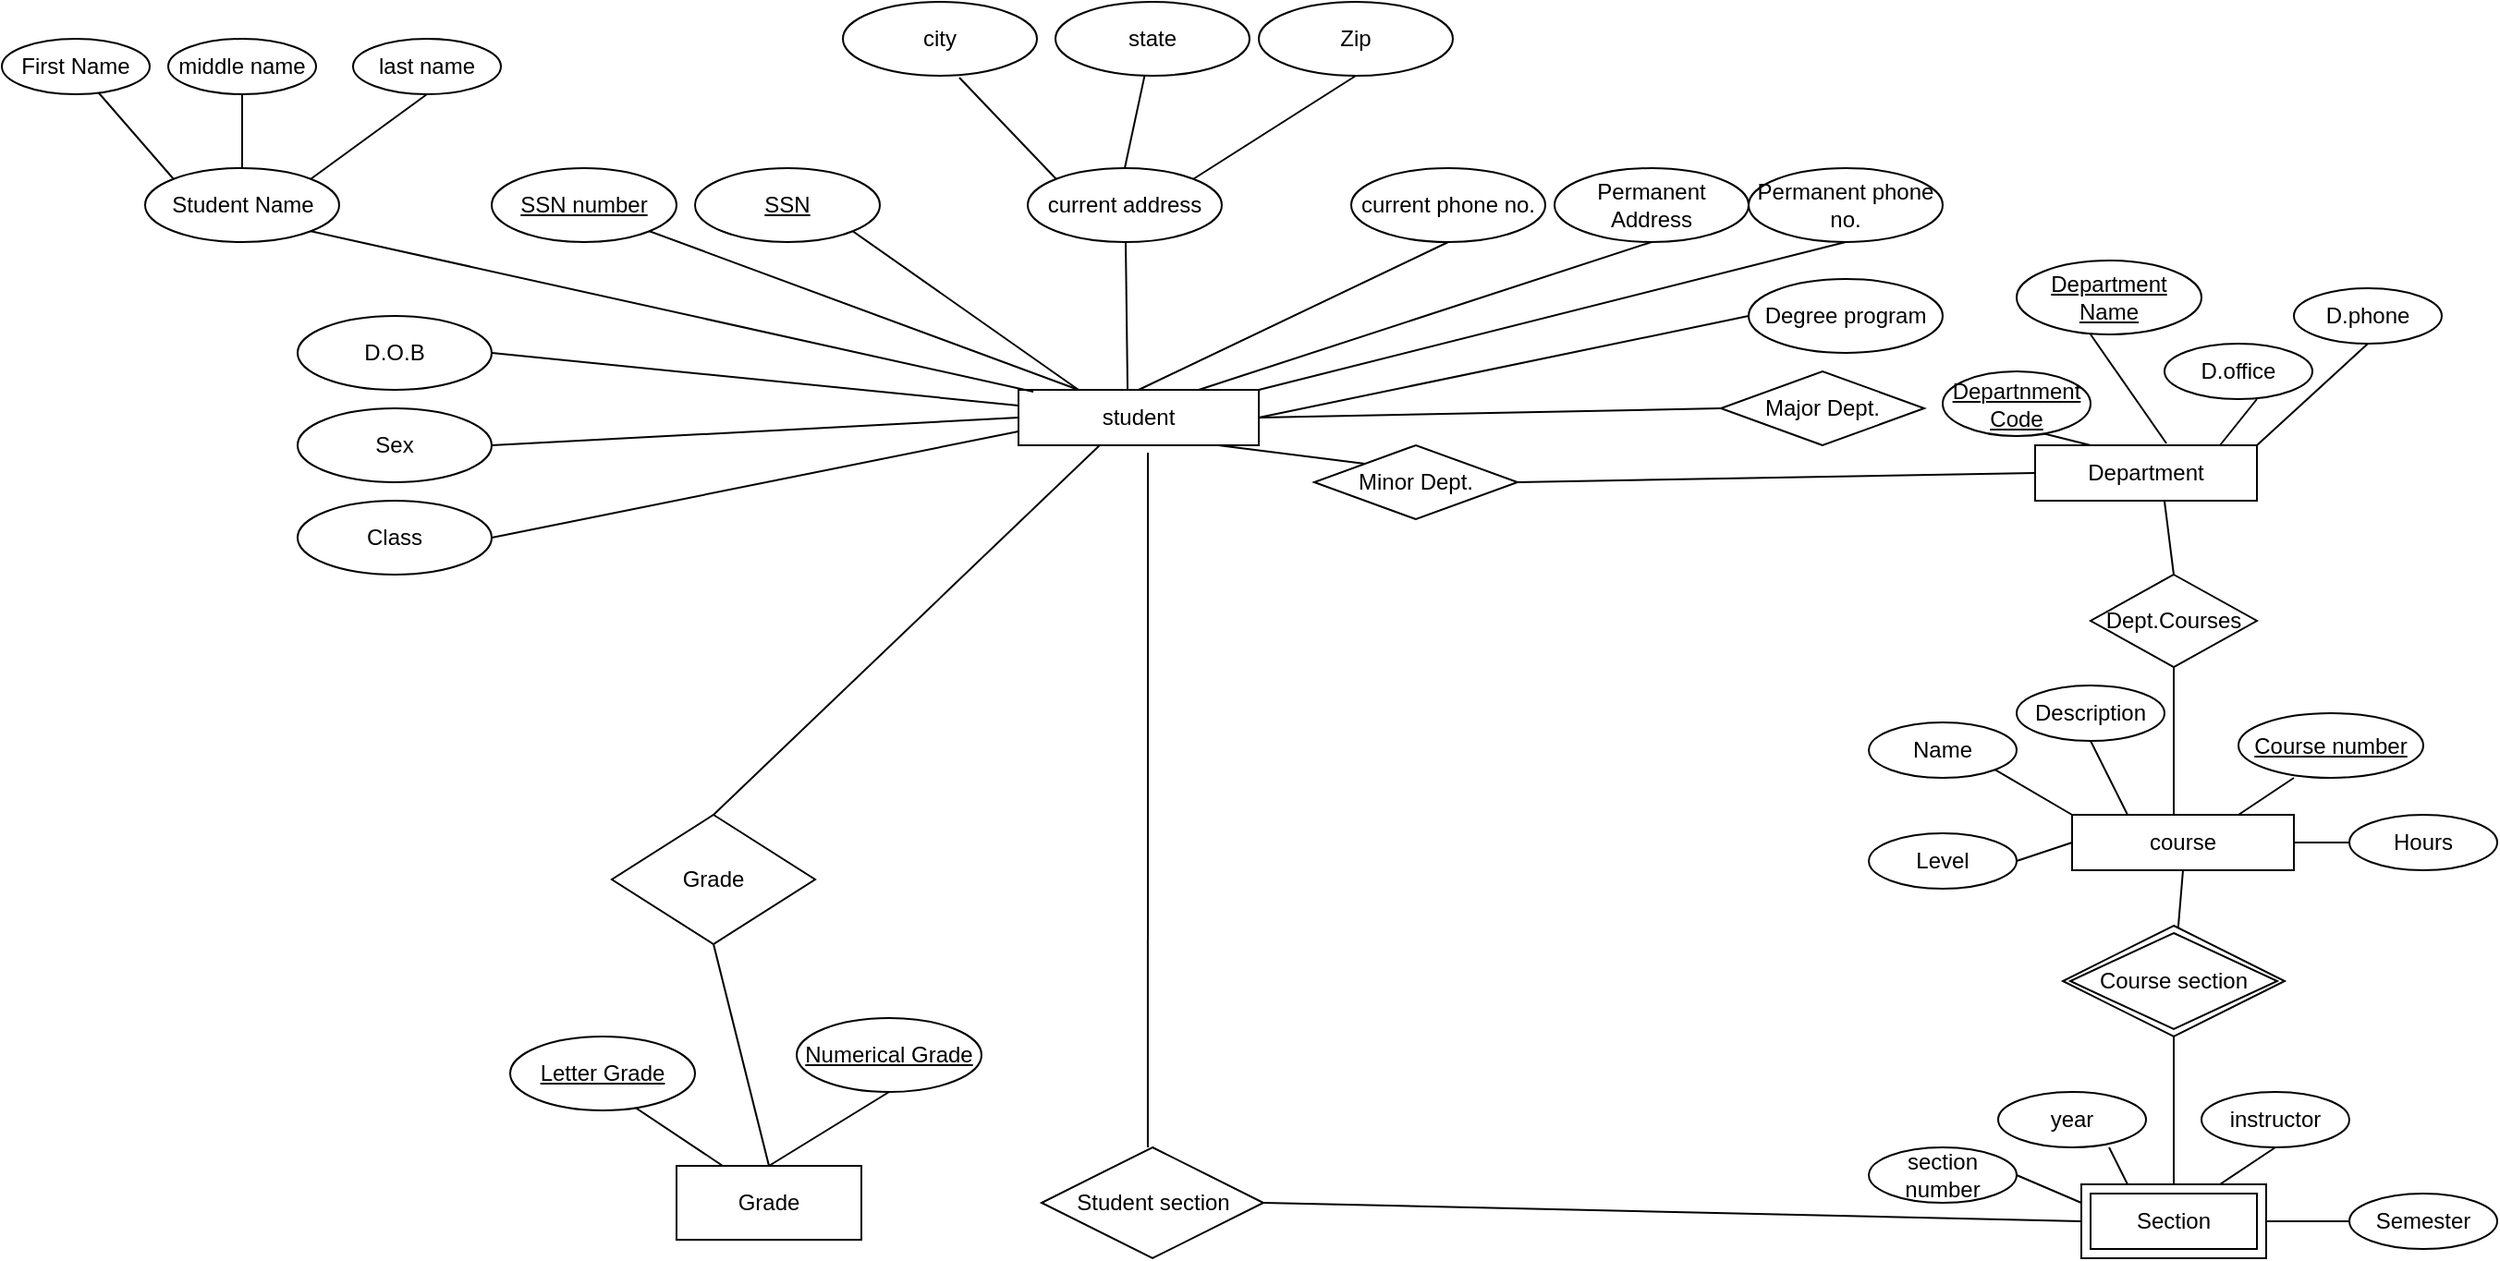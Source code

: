 <mxfile version="14.9.0" type="github">
  <diagram id="FA7UBe5_Pa2u_HeW7HIF" name="Page-1">
    <mxGraphModel dx="2282" dy="764" grid="1" gridSize="10" guides="1" tooltips="1" connect="1" arrows="1" fold="1" page="1" pageScale="1" pageWidth="1100" pageHeight="850" math="0" shadow="0">
      <root>
        <mxCell id="0" />
        <mxCell id="1" parent="0" />
        <mxCell id="7Hc2PI4Ob-_sRr31-LG4-1" value="student" style="rounded=0;whiteSpace=wrap;html=1;" parent="1" vertex="1">
          <mxGeometry x="340" y="230" width="130" height="30" as="geometry" />
        </mxCell>
        <mxCell id="7Hc2PI4Ob-_sRr31-LG4-2" value="current address" style="ellipse;whiteSpace=wrap;html=1;" parent="1" vertex="1">
          <mxGeometry x="345" y="110" width="105" height="40" as="geometry" />
        </mxCell>
        <mxCell id="7Hc2PI4Ob-_sRr31-LG4-4" value="current phone no." style="ellipse;whiteSpace=wrap;html=1;" parent="1" vertex="1">
          <mxGeometry x="520" y="110" width="105" height="40" as="geometry" />
        </mxCell>
        <mxCell id="7Hc2PI4Ob-_sRr31-LG4-5" value="Permanent Address" style="ellipse;whiteSpace=wrap;html=1;" parent="1" vertex="1">
          <mxGeometry x="630" y="110" width="105" height="40" as="geometry" />
        </mxCell>
        <mxCell id="7Hc2PI4Ob-_sRr31-LG4-6" value="Permanent phone no." style="ellipse;whiteSpace=wrap;html=1;" parent="1" vertex="1">
          <mxGeometry x="735" y="110" width="105" height="40" as="geometry" />
        </mxCell>
        <mxCell id="7Hc2PI4Ob-_sRr31-LG4-10" value="D.O.B" style="ellipse;whiteSpace=wrap;html=1;" parent="1" vertex="1">
          <mxGeometry x="-50" y="190" width="105" height="40" as="geometry" />
        </mxCell>
        <mxCell id="7Hc2PI4Ob-_sRr31-LG4-11" value="Sex" style="ellipse;whiteSpace=wrap;html=1;" parent="1" vertex="1">
          <mxGeometry x="-50" y="240" width="105" height="40" as="geometry" />
        </mxCell>
        <mxCell id="7Hc2PI4Ob-_sRr31-LG4-12" value="Class" style="ellipse;whiteSpace=wrap;html=1;" parent="1" vertex="1">
          <mxGeometry x="-50" y="290" width="105" height="40" as="geometry" />
        </mxCell>
        <mxCell id="7Hc2PI4Ob-_sRr31-LG4-13" value="First Name" style="ellipse;whiteSpace=wrap;html=1;" parent="1" vertex="1">
          <mxGeometry x="-210" y="40" width="80" height="30" as="geometry" />
        </mxCell>
        <mxCell id="7Hc2PI4Ob-_sRr31-LG4-14" value="Student Name" style="ellipse;whiteSpace=wrap;html=1;" parent="1" vertex="1">
          <mxGeometry x="-132.5" y="110" width="105" height="40" as="geometry" />
        </mxCell>
        <mxCell id="7Hc2PI4Ob-_sRr31-LG4-16" value="" style="endArrow=none;html=1;exitX=0.454;exitY=0;exitDx=0;exitDy=0;exitPerimeter=0;" parent="1" source="7Hc2PI4Ob-_sRr31-LG4-1" edge="1">
          <mxGeometry width="50" height="50" relative="1" as="geometry">
            <mxPoint x="370" y="200" as="sourcePoint" />
            <mxPoint x="398" y="150" as="targetPoint" />
          </mxGeometry>
        </mxCell>
        <mxCell id="7Hc2PI4Ob-_sRr31-LG4-17" value="Zip" style="ellipse;whiteSpace=wrap;html=1;" parent="1" vertex="1">
          <mxGeometry x="470" y="20" width="105" height="40" as="geometry" />
        </mxCell>
        <mxCell id="7Hc2PI4Ob-_sRr31-LG4-18" value="city" style="ellipse;whiteSpace=wrap;html=1;" parent="1" vertex="1">
          <mxGeometry x="245" y="20" width="105" height="40" as="geometry" />
        </mxCell>
        <mxCell id="7Hc2PI4Ob-_sRr31-LG4-19" value="state" style="ellipse;whiteSpace=wrap;html=1;" parent="1" vertex="1">
          <mxGeometry x="360" y="20" width="105" height="40" as="geometry" />
        </mxCell>
        <mxCell id="7Hc2PI4Ob-_sRr31-LG4-20" value="" style="endArrow=none;html=1;entryX=0;entryY=0;entryDx=0;entryDy=0;exitX=0.6;exitY=1.025;exitDx=0;exitDy=0;exitPerimeter=0;" parent="1" source="7Hc2PI4Ob-_sRr31-LG4-18" target="7Hc2PI4Ob-_sRr31-LG4-2" edge="1">
          <mxGeometry width="50" height="50" relative="1" as="geometry">
            <mxPoint x="450" y="390" as="sourcePoint" />
            <mxPoint x="500" y="340" as="targetPoint" />
          </mxGeometry>
        </mxCell>
        <mxCell id="7Hc2PI4Ob-_sRr31-LG4-21" value="" style="endArrow=none;html=1;exitX=0.5;exitY=0;exitDx=0;exitDy=0;" parent="1" source="7Hc2PI4Ob-_sRr31-LG4-2" target="7Hc2PI4Ob-_sRr31-LG4-19" edge="1">
          <mxGeometry width="50" height="50" relative="1" as="geometry">
            <mxPoint x="390" y="110" as="sourcePoint" />
            <mxPoint x="440" y="60" as="targetPoint" />
          </mxGeometry>
        </mxCell>
        <mxCell id="7Hc2PI4Ob-_sRr31-LG4-22" value="" style="endArrow=none;html=1;entryX=0.5;entryY=1;entryDx=0;entryDy=0;exitX=1;exitY=0;exitDx=0;exitDy=0;" parent="1" source="7Hc2PI4Ob-_sRr31-LG4-2" target="7Hc2PI4Ob-_sRr31-LG4-17" edge="1">
          <mxGeometry width="50" height="50" relative="1" as="geometry">
            <mxPoint x="500" y="110" as="sourcePoint" />
            <mxPoint x="550" y="60" as="targetPoint" />
          </mxGeometry>
        </mxCell>
        <mxCell id="7Hc2PI4Ob-_sRr31-LG4-23" value="" style="endArrow=none;html=1;entryX=1;entryY=1;entryDx=0;entryDy=0;exitX=0.25;exitY=0;exitDx=0;exitDy=0;" parent="1" source="7Hc2PI4Ob-_sRr31-LG4-1" target="rvncLkASF_yhk4bxJBFR-15" edge="1">
          <mxGeometry width="50" height="50" relative="1" as="geometry">
            <mxPoint x="450" y="390" as="sourcePoint" />
            <mxPoint x="229.445" y="104.21" as="targetPoint" />
          </mxGeometry>
        </mxCell>
        <mxCell id="7Hc2PI4Ob-_sRr31-LG4-24" value="" style="endArrow=none;html=1;exitX=0.25;exitY=0;exitDx=0;exitDy=0;" parent="1" source="7Hc2PI4Ob-_sRr31-LG4-1" edge="1">
          <mxGeometry width="50" height="50" relative="1" as="geometry">
            <mxPoint x="140" y="210" as="sourcePoint" />
            <mxPoint x="140" y="144" as="targetPoint" />
          </mxGeometry>
        </mxCell>
        <mxCell id="7Hc2PI4Ob-_sRr31-LG4-25" value="" style="endArrow=none;html=1;entryX=1;entryY=1;entryDx=0;entryDy=0;exitX=0.062;exitY=0.033;exitDx=0;exitDy=0;exitPerimeter=0;" parent="1" source="7Hc2PI4Ob-_sRr31-LG4-1" target="7Hc2PI4Ob-_sRr31-LG4-14" edge="1">
          <mxGeometry width="50" height="50" relative="1" as="geometry">
            <mxPoint x="120" y="390" as="sourcePoint" />
            <mxPoint x="170" y="340" as="targetPoint" />
          </mxGeometry>
        </mxCell>
        <mxCell id="7Hc2PI4Ob-_sRr31-LG4-27" value="middle name" style="ellipse;whiteSpace=wrap;html=1;" parent="1" vertex="1">
          <mxGeometry x="-120" y="40" width="80" height="30" as="geometry" />
        </mxCell>
        <mxCell id="7Hc2PI4Ob-_sRr31-LG4-28" value="last name" style="ellipse;whiteSpace=wrap;html=1;" parent="1" vertex="1">
          <mxGeometry x="-20" y="40" width="80" height="30" as="geometry" />
        </mxCell>
        <mxCell id="7Hc2PI4Ob-_sRr31-LG4-29" value="" style="endArrow=none;html=1;exitX=0;exitY=0;exitDx=0;exitDy=0;" parent="1" source="7Hc2PI4Ob-_sRr31-LG4-14" target="7Hc2PI4Ob-_sRr31-LG4-13" edge="1">
          <mxGeometry width="50" height="50" relative="1" as="geometry">
            <mxPoint x="-180" y="120" as="sourcePoint" />
            <mxPoint x="-130" y="70" as="targetPoint" />
          </mxGeometry>
        </mxCell>
        <mxCell id="7Hc2PI4Ob-_sRr31-LG4-30" value="" style="endArrow=none;html=1;entryX=0.5;entryY=1;entryDx=0;entryDy=0;exitX=0.5;exitY=0;exitDx=0;exitDy=0;" parent="1" source="7Hc2PI4Ob-_sRr31-LG4-14" target="7Hc2PI4Ob-_sRr31-LG4-27" edge="1">
          <mxGeometry width="50" height="50" relative="1" as="geometry">
            <mxPoint x="-80" y="120" as="sourcePoint" />
            <mxPoint x="-30" y="70" as="targetPoint" />
          </mxGeometry>
        </mxCell>
        <mxCell id="7Hc2PI4Ob-_sRr31-LG4-31" value="" style="endArrow=none;html=1;exitX=1;exitY=0;exitDx=0;exitDy=0;" parent="1" source="7Hc2PI4Ob-_sRr31-LG4-14" edge="1">
          <mxGeometry width="50" height="50" relative="1" as="geometry">
            <mxPoint x="-30" y="120" as="sourcePoint" />
            <mxPoint x="20" y="70" as="targetPoint" />
          </mxGeometry>
        </mxCell>
        <mxCell id="7Hc2PI4Ob-_sRr31-LG4-32" value="" style="endArrow=none;html=1;exitX=1;exitY=0.5;exitDx=0;exitDy=0;" parent="1" source="7Hc2PI4Ob-_sRr31-LG4-10" target="7Hc2PI4Ob-_sRr31-LG4-1" edge="1">
          <mxGeometry width="50" height="50" relative="1" as="geometry">
            <mxPoint x="60" y="240" as="sourcePoint" />
            <mxPoint x="110" y="190" as="targetPoint" />
          </mxGeometry>
        </mxCell>
        <mxCell id="7Hc2PI4Ob-_sRr31-LG4-33" value="" style="endArrow=none;html=1;entryX=0;entryY=0.5;entryDx=0;entryDy=0;exitX=1;exitY=0.5;exitDx=0;exitDy=0;" parent="1" source="7Hc2PI4Ob-_sRr31-LG4-11" target="7Hc2PI4Ob-_sRr31-LG4-1" edge="1">
          <mxGeometry width="50" height="50" relative="1" as="geometry">
            <mxPoint x="60" y="290" as="sourcePoint" />
            <mxPoint x="110" y="240" as="targetPoint" />
          </mxGeometry>
        </mxCell>
        <mxCell id="7Hc2PI4Ob-_sRr31-LG4-34" value="" style="endArrow=none;html=1;exitX=1;exitY=0.5;exitDx=0;exitDy=0;entryX=0;entryY=0.75;entryDx=0;entryDy=0;" parent="1" source="7Hc2PI4Ob-_sRr31-LG4-12" target="7Hc2PI4Ob-_sRr31-LG4-1" edge="1">
          <mxGeometry width="50" height="50" relative="1" as="geometry">
            <mxPoint x="80" y="340" as="sourcePoint" />
            <mxPoint x="130" y="290" as="targetPoint" />
          </mxGeometry>
        </mxCell>
        <mxCell id="7Hc2PI4Ob-_sRr31-LG4-37" value="" style="endArrow=none;html=1;exitX=0.5;exitY=0;exitDx=0;exitDy=0;entryX=0.5;entryY=1;entryDx=0;entryDy=0;" parent="1" source="7Hc2PI4Ob-_sRr31-LG4-1" target="7Hc2PI4Ob-_sRr31-LG4-4" edge="1">
          <mxGeometry width="50" height="50" relative="1" as="geometry">
            <mxPoint x="450" y="220" as="sourcePoint" />
            <mxPoint x="500" y="170" as="targetPoint" />
          </mxGeometry>
        </mxCell>
        <mxCell id="7Hc2PI4Ob-_sRr31-LG4-38" value="" style="endArrow=none;html=1;entryX=0.5;entryY=1;entryDx=0;entryDy=0;exitX=0.75;exitY=0;exitDx=0;exitDy=0;" parent="1" source="7Hc2PI4Ob-_sRr31-LG4-1" target="7Hc2PI4Ob-_sRr31-LG4-5" edge="1">
          <mxGeometry width="50" height="50" relative="1" as="geometry">
            <mxPoint x="660" y="220" as="sourcePoint" />
            <mxPoint x="710" y="170" as="targetPoint" />
          </mxGeometry>
        </mxCell>
        <mxCell id="7Hc2PI4Ob-_sRr31-LG4-39" value="" style="endArrow=none;html=1;entryX=0.5;entryY=1;entryDx=0;entryDy=0;exitX=1;exitY=0;exitDx=0;exitDy=0;" parent="1" source="7Hc2PI4Ob-_sRr31-LG4-1" target="7Hc2PI4Ob-_sRr31-LG4-6" edge="1">
          <mxGeometry width="50" height="50" relative="1" as="geometry">
            <mxPoint x="750" y="230" as="sourcePoint" />
            <mxPoint x="800" y="180" as="targetPoint" />
          </mxGeometry>
        </mxCell>
        <mxCell id="7Hc2PI4Ob-_sRr31-LG4-41" value="Degree program" style="ellipse;whiteSpace=wrap;html=1;" parent="1" vertex="1">
          <mxGeometry x="735" y="170" width="105" height="40" as="geometry" />
        </mxCell>
        <mxCell id="7Hc2PI4Ob-_sRr31-LG4-42" value="" style="endArrow=none;html=1;entryX=0;entryY=0.5;entryDx=0;entryDy=0;exitX=1;exitY=0.5;exitDx=0;exitDy=0;" parent="1" source="7Hc2PI4Ob-_sRr31-LG4-1" target="7Hc2PI4Ob-_sRr31-LG4-41" edge="1">
          <mxGeometry width="50" height="50" relative="1" as="geometry">
            <mxPoint x="370" y="390" as="sourcePoint" />
            <mxPoint x="420" y="340" as="targetPoint" />
          </mxGeometry>
        </mxCell>
        <mxCell id="7Hc2PI4Ob-_sRr31-LG4-43" value="Major Dept." style="rhombus;whiteSpace=wrap;html=1;direction=west;" parent="1" vertex="1">
          <mxGeometry x="720" y="220" width="110" height="40" as="geometry" />
        </mxCell>
        <mxCell id="7Hc2PI4Ob-_sRr31-LG4-44" value="" style="endArrow=none;html=1;entryX=1;entryY=0.5;entryDx=0;entryDy=0;exitX=1;exitY=0.5;exitDx=0;exitDy=0;" parent="1" source="7Hc2PI4Ob-_sRr31-LG4-1" target="7Hc2PI4Ob-_sRr31-LG4-43" edge="1">
          <mxGeometry width="50" height="50" relative="1" as="geometry">
            <mxPoint x="370" y="390" as="sourcePoint" />
            <mxPoint x="420" y="340" as="targetPoint" />
          </mxGeometry>
        </mxCell>
        <mxCell id="7Hc2PI4Ob-_sRr31-LG4-45" value="Minor Dept." style="rhombus;whiteSpace=wrap;html=1;direction=west;" parent="1" vertex="1">
          <mxGeometry x="500" y="260" width="110" height="40" as="geometry" />
        </mxCell>
        <mxCell id="7Hc2PI4Ob-_sRr31-LG4-46" value="" style="endArrow=none;html=1;entryX=1;entryY=1;entryDx=0;entryDy=0;exitX=0.831;exitY=1;exitDx=0;exitDy=0;exitPerimeter=0;" parent="1" source="7Hc2PI4Ob-_sRr31-LG4-1" target="7Hc2PI4Ob-_sRr31-LG4-45" edge="1">
          <mxGeometry width="50" height="50" relative="1" as="geometry">
            <mxPoint x="370" y="390" as="sourcePoint" />
            <mxPoint x="420" y="340" as="targetPoint" />
          </mxGeometry>
        </mxCell>
        <mxCell id="7Hc2PI4Ob-_sRr31-LG4-47" value="Department" style="rounded=0;whiteSpace=wrap;html=1;" parent="1" vertex="1">
          <mxGeometry x="890" y="260" width="120" height="30" as="geometry" />
        </mxCell>
        <mxCell id="7Hc2PI4Ob-_sRr31-LG4-50" value="D.office" style="ellipse;whiteSpace=wrap;html=1;" parent="1" vertex="1">
          <mxGeometry x="960" y="205" width="80" height="30" as="geometry" />
        </mxCell>
        <mxCell id="7Hc2PI4Ob-_sRr31-LG4-51" value="D.phone" style="ellipse;whiteSpace=wrap;html=1;" parent="1" vertex="1">
          <mxGeometry x="1030" y="175" width="80" height="30" as="geometry" />
        </mxCell>
        <mxCell id="7Hc2PI4Ob-_sRr31-LG4-52" value="" style="endArrow=none;html=1;entryX=0.5;entryY=1;entryDx=0;entryDy=0;exitX=0.25;exitY=0;exitDx=0;exitDy=0;" parent="1" source="7Hc2PI4Ob-_sRr31-LG4-47" edge="1">
          <mxGeometry width="50" height="50" relative="1" as="geometry">
            <mxPoint x="560" y="390" as="sourcePoint" />
            <mxPoint x="880" y="250" as="targetPoint" />
          </mxGeometry>
        </mxCell>
        <mxCell id="7Hc2PI4Ob-_sRr31-LG4-53" value="" style="endArrow=none;html=1;exitX=0.592;exitY=-0.033;exitDx=0;exitDy=0;exitPerimeter=0;entryX=0.5;entryY=1;entryDx=0;entryDy=0;" parent="1" source="7Hc2PI4Ob-_sRr31-LG4-47" edge="1">
          <mxGeometry width="50" height="50" relative="1" as="geometry">
            <mxPoint x="940" y="250" as="sourcePoint" />
            <mxPoint x="920" y="200" as="targetPoint" />
          </mxGeometry>
        </mxCell>
        <mxCell id="7Hc2PI4Ob-_sRr31-LG4-54" value="" style="endArrow=none;html=1;entryX=0.5;entryY=1;entryDx=0;entryDy=0;exitX=1;exitY=0;exitDx=0;exitDy=0;" parent="1" source="7Hc2PI4Ob-_sRr31-LG4-47" target="7Hc2PI4Ob-_sRr31-LG4-51" edge="1">
          <mxGeometry width="50" height="50" relative="1" as="geometry">
            <mxPoint x="990" y="280" as="sourcePoint" />
            <mxPoint x="1040" y="230" as="targetPoint" />
          </mxGeometry>
        </mxCell>
        <mxCell id="7Hc2PI4Ob-_sRr31-LG4-55" value="" style="endArrow=none;html=1;" parent="1" edge="1">
          <mxGeometry width="50" height="50" relative="1" as="geometry">
            <mxPoint x="990" y="260" as="sourcePoint" />
            <mxPoint x="1010" y="235" as="targetPoint" />
          </mxGeometry>
        </mxCell>
        <mxCell id="7Hc2PI4Ob-_sRr31-LG4-57" value="Dept.Courses" style="rhombus;whiteSpace=wrap;html=1;" parent="1" vertex="1">
          <mxGeometry x="920" y="330" width="90" height="50" as="geometry" />
        </mxCell>
        <mxCell id="7Hc2PI4Ob-_sRr31-LG4-58" style="edgeStyle=orthogonalEdgeStyle;rounded=0;orthogonalLoop=1;jettySize=auto;html=1;exitX=0.5;exitY=1;exitDx=0;exitDy=0;" parent="1" source="7Hc2PI4Ob-_sRr31-LG4-57" target="7Hc2PI4Ob-_sRr31-LG4-57" edge="1">
          <mxGeometry relative="1" as="geometry" />
        </mxCell>
        <mxCell id="7Hc2PI4Ob-_sRr31-LG4-59" value="" style="endArrow=none;html=1;entryX=0.583;entryY=1;entryDx=0;entryDy=0;entryPerimeter=0;exitX=0.5;exitY=0;exitDx=0;exitDy=0;" parent="1" source="7Hc2PI4Ob-_sRr31-LG4-57" target="7Hc2PI4Ob-_sRr31-LG4-47" edge="1">
          <mxGeometry width="50" height="50" relative="1" as="geometry">
            <mxPoint x="560" y="390" as="sourcePoint" />
            <mxPoint x="610" y="340" as="targetPoint" />
          </mxGeometry>
        </mxCell>
        <mxCell id="7Hc2PI4Ob-_sRr31-LG4-60" value="course" style="rounded=0;whiteSpace=wrap;html=1;" parent="1" vertex="1">
          <mxGeometry x="910" y="460" width="120" height="30" as="geometry" />
        </mxCell>
        <mxCell id="7Hc2PI4Ob-_sRr31-LG4-61" value="" style="endArrow=none;html=1;entryX=0.5;entryY=1;entryDx=0;entryDy=0;" parent="1" target="7Hc2PI4Ob-_sRr31-LG4-57" edge="1">
          <mxGeometry width="50" height="50" relative="1" as="geometry">
            <mxPoint x="965" y="460" as="sourcePoint" />
            <mxPoint x="1000" y="380" as="targetPoint" />
          </mxGeometry>
        </mxCell>
        <mxCell id="7Hc2PI4Ob-_sRr31-LG4-66" value="Name" style="ellipse;whiteSpace=wrap;html=1;" parent="1" vertex="1">
          <mxGeometry x="800" y="410" width="80" height="30" as="geometry" />
        </mxCell>
        <mxCell id="7Hc2PI4Ob-_sRr31-LG4-67" value="Description" style="ellipse;whiteSpace=wrap;html=1;" parent="1" vertex="1">
          <mxGeometry x="880" y="390" width="80" height="30" as="geometry" />
        </mxCell>
        <mxCell id="7Hc2PI4Ob-_sRr31-LG4-69" value="Level" style="ellipse;whiteSpace=wrap;html=1;" parent="1" vertex="1">
          <mxGeometry x="800" y="470" width="80" height="30" as="geometry" />
        </mxCell>
        <mxCell id="7Hc2PI4Ob-_sRr31-LG4-70" value="Hours" style="ellipse;whiteSpace=wrap;html=1;" parent="1" vertex="1">
          <mxGeometry x="1060" y="460" width="80" height="30" as="geometry" />
        </mxCell>
        <mxCell id="7Hc2PI4Ob-_sRr31-LG4-71" value="" style="endArrow=none;html=1;entryX=1;entryY=0.5;entryDx=0;entryDy=0;exitX=0;exitY=0.5;exitDx=0;exitDy=0;" parent="1" source="7Hc2PI4Ob-_sRr31-LG4-60" target="7Hc2PI4Ob-_sRr31-LG4-69" edge="1">
          <mxGeometry width="50" height="50" relative="1" as="geometry">
            <mxPoint x="920" y="570" as="sourcePoint" />
            <mxPoint x="970" y="520" as="targetPoint" />
          </mxGeometry>
        </mxCell>
        <mxCell id="7Hc2PI4Ob-_sRr31-LG4-72" value="" style="endArrow=none;html=1;entryX=1;entryY=1;entryDx=0;entryDy=0;exitX=0;exitY=0;exitDx=0;exitDy=0;" parent="1" source="7Hc2PI4Ob-_sRr31-LG4-60" target="7Hc2PI4Ob-_sRr31-LG4-66" edge="1">
          <mxGeometry width="50" height="50" relative="1" as="geometry">
            <mxPoint x="830" y="490" as="sourcePoint" />
            <mxPoint x="880" y="440" as="targetPoint" />
          </mxGeometry>
        </mxCell>
        <mxCell id="7Hc2PI4Ob-_sRr31-LG4-73" value="" style="endArrow=none;html=1;entryX=0.5;entryY=1;entryDx=0;entryDy=0;exitX=0.25;exitY=0;exitDx=0;exitDy=0;" parent="1" source="7Hc2PI4Ob-_sRr31-LG4-60" target="7Hc2PI4Ob-_sRr31-LG4-67" edge="1">
          <mxGeometry width="50" height="50" relative="1" as="geometry">
            <mxPoint x="660" y="560" as="sourcePoint" />
            <mxPoint x="710" y="510" as="targetPoint" />
          </mxGeometry>
        </mxCell>
        <mxCell id="7Hc2PI4Ob-_sRr31-LG4-74" value="" style="endArrow=none;html=1;exitX=0.75;exitY=0;exitDx=0;exitDy=0;entryX=0.5;entryY=1;entryDx=0;entryDy=0;" parent="1" source="7Hc2PI4Ob-_sRr31-LG4-60" edge="1">
          <mxGeometry width="50" height="50" relative="1" as="geometry">
            <mxPoint x="1010" y="490" as="sourcePoint" />
            <mxPoint x="1030" y="440" as="targetPoint" />
          </mxGeometry>
        </mxCell>
        <mxCell id="7Hc2PI4Ob-_sRr31-LG4-75" value="" style="endArrow=none;html=1;entryX=1;entryY=0.5;entryDx=0;entryDy=0;" parent="1" target="7Hc2PI4Ob-_sRr31-LG4-60" edge="1">
          <mxGeometry width="50" height="50" relative="1" as="geometry">
            <mxPoint x="1060" y="475" as="sourcePoint" />
            <mxPoint x="989.289" y="475" as="targetPoint" />
          </mxGeometry>
        </mxCell>
        <mxCell id="7Hc2PI4Ob-_sRr31-LG4-78" value="Course section" style="shape=rhombus;double=1;perimeter=rhombusPerimeter;whiteSpace=wrap;html=1;align=center;" parent="1" vertex="1">
          <mxGeometry x="905" y="520" width="120" height="60" as="geometry" />
        </mxCell>
        <mxCell id="7Hc2PI4Ob-_sRr31-LG4-79" value="" style="endArrow=none;html=1;entryX=0.5;entryY=1;entryDx=0;entryDy=0;" parent="1" source="7Hc2PI4Ob-_sRr31-LG4-78" target="7Hc2PI4Ob-_sRr31-LG4-60" edge="1">
          <mxGeometry width="50" height="50" relative="1" as="geometry">
            <mxPoint x="570" y="390" as="sourcePoint" />
            <mxPoint x="970" y="500" as="targetPoint" />
          </mxGeometry>
        </mxCell>
        <mxCell id="7Hc2PI4Ob-_sRr31-LG4-81" value="Section" style="shape=ext;margin=3;double=1;whiteSpace=wrap;html=1;align=center;" parent="1" vertex="1">
          <mxGeometry x="915" y="660" width="100" height="40" as="geometry" />
        </mxCell>
        <mxCell id="7Hc2PI4Ob-_sRr31-LG4-82" value="" style="endArrow=none;html=1;entryX=0.5;entryY=1;entryDx=0;entryDy=0;exitX=0.5;exitY=0;exitDx=0;exitDy=0;" parent="1" source="7Hc2PI4Ob-_sRr31-LG4-81" target="7Hc2PI4Ob-_sRr31-LG4-78" edge="1">
          <mxGeometry width="50" height="50" relative="1" as="geometry">
            <mxPoint x="965" y="610" as="sourcePoint" />
            <mxPoint x="960" y="539.289" as="targetPoint" />
          </mxGeometry>
        </mxCell>
        <mxCell id="7Hc2PI4Ob-_sRr31-LG4-83" value="section number" style="ellipse;whiteSpace=wrap;html=1;align=center;" parent="1" vertex="1">
          <mxGeometry x="800" y="640" width="80" height="30" as="geometry" />
        </mxCell>
        <mxCell id="7Hc2PI4Ob-_sRr31-LG4-84" value="Semester" style="ellipse;whiteSpace=wrap;html=1;align=center;" parent="1" vertex="1">
          <mxGeometry x="1060" y="665" width="80" height="30" as="geometry" />
        </mxCell>
        <mxCell id="7Hc2PI4Ob-_sRr31-LG4-85" value="year" style="ellipse;whiteSpace=wrap;html=1;align=center;" parent="1" vertex="1">
          <mxGeometry x="870" y="610" width="80" height="30" as="geometry" />
        </mxCell>
        <mxCell id="7Hc2PI4Ob-_sRr31-LG4-86" value="instructor" style="ellipse;whiteSpace=wrap;html=1;align=center;" parent="1" vertex="1">
          <mxGeometry x="980" y="610" width="80" height="30" as="geometry" />
        </mxCell>
        <mxCell id="7Hc2PI4Ob-_sRr31-LG4-88" value="" style="endArrow=none;html=1;exitX=0.25;exitY=0;exitDx=0;exitDy=0;" parent="1" source="7Hc2PI4Ob-_sRr31-LG4-81" edge="1">
          <mxGeometry width="50" height="50" relative="1" as="geometry">
            <mxPoint x="880" y="690" as="sourcePoint" />
            <mxPoint x="930" y="640" as="targetPoint" />
          </mxGeometry>
        </mxCell>
        <mxCell id="7Hc2PI4Ob-_sRr31-LG4-89" value="" style="endArrow=none;html=1;entryX=1;entryY=0.5;entryDx=0;entryDy=0;exitX=0;exitY=0.25;exitDx=0;exitDy=0;" parent="1" source="7Hc2PI4Ob-_sRr31-LG4-81" target="7Hc2PI4Ob-_sRr31-LG4-83" edge="1">
          <mxGeometry width="50" height="50" relative="1" as="geometry">
            <mxPoint x="920" y="810" as="sourcePoint" />
            <mxPoint x="970" y="760" as="targetPoint" />
          </mxGeometry>
        </mxCell>
        <mxCell id="7Hc2PI4Ob-_sRr31-LG4-90" value="" style="endArrow=none;html=1;entryX=1;entryY=0.5;entryDx=0;entryDy=0;exitX=0;exitY=0.5;exitDx=0;exitDy=0;" parent="1" source="7Hc2PI4Ob-_sRr31-LG4-84" target="7Hc2PI4Ob-_sRr31-LG4-81" edge="1">
          <mxGeometry width="50" height="50" relative="1" as="geometry">
            <mxPoint x="840" y="880" as="sourcePoint" />
            <mxPoint x="890" y="830" as="targetPoint" />
          </mxGeometry>
        </mxCell>
        <mxCell id="7Hc2PI4Ob-_sRr31-LG4-91" value="" style="endArrow=none;html=1;entryX=0.5;entryY=1;entryDx=0;entryDy=0;exitX=0.75;exitY=0;exitDx=0;exitDy=0;" parent="1" source="7Hc2PI4Ob-_sRr31-LG4-81" target="7Hc2PI4Ob-_sRr31-LG4-86" edge="1">
          <mxGeometry width="50" height="50" relative="1" as="geometry">
            <mxPoint x="1040" y="700" as="sourcePoint" />
            <mxPoint x="1090" y="650" as="targetPoint" />
          </mxGeometry>
        </mxCell>
        <mxCell id="7Hc2PI4Ob-_sRr31-LG4-92" value="Student section" style="shape=rhombus;perimeter=rhombusPerimeter;whiteSpace=wrap;html=1;align=center;" parent="1" vertex="1">
          <mxGeometry x="352.5" y="640" width="120" height="60" as="geometry" />
        </mxCell>
        <mxCell id="7Hc2PI4Ob-_sRr31-LG4-96" value="" style="endArrow=none;html=1;entryX=0;entryY=0.5;entryDx=0;entryDy=0;exitX=1;exitY=0.5;exitDx=0;exitDy=0;" parent="1" source="7Hc2PI4Ob-_sRr31-LG4-92" target="7Hc2PI4Ob-_sRr31-LG4-81" edge="1">
          <mxGeometry width="50" height="50" relative="1" as="geometry">
            <mxPoint x="640" y="480" as="sourcePoint" />
            <mxPoint x="690" y="430" as="targetPoint" />
          </mxGeometry>
        </mxCell>
        <mxCell id="7Hc2PI4Ob-_sRr31-LG4-98" value="Grade" style="whiteSpace=wrap;html=1;align=center;" parent="1" vertex="1">
          <mxGeometry x="155" y="650" width="100" height="40" as="geometry" />
        </mxCell>
        <mxCell id="7Hc2PI4Ob-_sRr31-LG4-100" value="" style="endArrow=none;html=1;entryX=0.5;entryY=1;entryDx=0;entryDy=0;exitX=0.5;exitY=0;exitDx=0;exitDy=0;" parent="1" source="7Hc2PI4Ob-_sRr31-LG4-98" edge="1">
          <mxGeometry width="50" height="50" relative="1" as="geometry">
            <mxPoint x="150" y="660" as="sourcePoint" />
            <mxPoint x="270" y="610" as="targetPoint" />
          </mxGeometry>
        </mxCell>
        <mxCell id="7Hc2PI4Ob-_sRr31-LG4-101" value="" style="endArrow=none;html=1;entryX=0.5;entryY=1;entryDx=0;entryDy=0;exitX=0.25;exitY=0;exitDx=0;exitDy=0;" parent="1" source="7Hc2PI4Ob-_sRr31-LG4-98" edge="1">
          <mxGeometry width="50" height="50" relative="1" as="geometry">
            <mxPoint x="150" y="660" as="sourcePoint" />
            <mxPoint x="120" y="610" as="targetPoint" />
          </mxGeometry>
        </mxCell>
        <mxCell id="7Hc2PI4Ob-_sRr31-LG4-102" value="" style="endArrow=none;html=1;exitX=0.479;exitY=0;exitDx=0;exitDy=0;exitPerimeter=0;" parent="1" source="7Hc2PI4Ob-_sRr31-LG4-92" edge="1">
          <mxGeometry width="50" height="50" relative="1" as="geometry">
            <mxPoint x="420" y="640" as="sourcePoint" />
            <mxPoint x="410" y="264" as="targetPoint" />
          </mxGeometry>
        </mxCell>
        <mxCell id="7Hc2PI4Ob-_sRr31-LG4-103" value="" style="endArrow=none;html=1;entryX=0;entryY=0.5;entryDx=0;entryDy=0;exitX=0;exitY=0.5;exitDx=0;exitDy=0;" parent="1" source="7Hc2PI4Ob-_sRr31-LG4-45" target="7Hc2PI4Ob-_sRr31-LG4-47" edge="1">
          <mxGeometry width="50" height="50" relative="1" as="geometry">
            <mxPoint x="640" y="480" as="sourcePoint" />
            <mxPoint x="690" y="430" as="targetPoint" />
          </mxGeometry>
        </mxCell>
        <mxCell id="rvncLkASF_yhk4bxJBFR-1" value="Grade" style="shape=rhombus;perimeter=rhombusPerimeter;whiteSpace=wrap;html=1;align=center;" vertex="1" parent="1">
          <mxGeometry x="120" y="460" width="110" height="70" as="geometry" />
        </mxCell>
        <mxCell id="rvncLkASF_yhk4bxJBFR-2" value="" style="endArrow=none;html=1;entryX=0.338;entryY=1;entryDx=0;entryDy=0;entryPerimeter=0;exitX=0.5;exitY=0;exitDx=0;exitDy=0;" edge="1" parent="1" source="rvncLkASF_yhk4bxJBFR-1" target="7Hc2PI4Ob-_sRr31-LG4-1">
          <mxGeometry width="50" height="50" relative="1" as="geometry">
            <mxPoint x="290" y="380" as="sourcePoint" />
            <mxPoint x="340" y="330" as="targetPoint" />
          </mxGeometry>
        </mxCell>
        <mxCell id="rvncLkASF_yhk4bxJBFR-6" value="" style="endArrow=none;html=1;entryX=0.5;entryY=1;entryDx=0;entryDy=0;exitX=0.5;exitY=0;exitDx=0;exitDy=0;" edge="1" parent="1" source="7Hc2PI4Ob-_sRr31-LG4-98" target="rvncLkASF_yhk4bxJBFR-1">
          <mxGeometry width="50" height="50" relative="1" as="geometry">
            <mxPoint x="170" y="580" as="sourcePoint" />
            <mxPoint x="220" y="530" as="targetPoint" />
          </mxGeometry>
        </mxCell>
        <mxCell id="rvncLkASF_yhk4bxJBFR-15" value="SSN" style="ellipse;whiteSpace=wrap;html=1;align=center;fontStyle=4;" vertex="1" parent="1">
          <mxGeometry x="165" y="110" width="100" height="40" as="geometry" />
        </mxCell>
        <mxCell id="rvncLkASF_yhk4bxJBFR-16" value="SSN number" style="ellipse;whiteSpace=wrap;html=1;align=center;fontStyle=4;" vertex="1" parent="1">
          <mxGeometry x="55" y="110" width="100" height="40" as="geometry" />
        </mxCell>
        <mxCell id="rvncLkASF_yhk4bxJBFR-19" value="Departnment Code" style="ellipse;whiteSpace=wrap;html=1;align=center;fontStyle=4;" vertex="1" parent="1">
          <mxGeometry x="840" y="220" width="80" height="35" as="geometry" />
        </mxCell>
        <mxCell id="rvncLkASF_yhk4bxJBFR-20" value="Course number" style="ellipse;whiteSpace=wrap;html=1;align=center;fontStyle=4;" vertex="1" parent="1">
          <mxGeometry x="1000" y="405" width="100" height="35" as="geometry" />
        </mxCell>
        <mxCell id="rvncLkASF_yhk4bxJBFR-21" value="Department Name" style="ellipse;whiteSpace=wrap;html=1;align=center;fontStyle=4;" vertex="1" parent="1">
          <mxGeometry x="880" y="160" width="100" height="40" as="geometry" />
        </mxCell>
        <mxCell id="rvncLkASF_yhk4bxJBFR-22" value="Letter Grade" style="ellipse;whiteSpace=wrap;html=1;align=center;fontStyle=4;" vertex="1" parent="1">
          <mxGeometry x="65" y="580" width="100" height="40" as="geometry" />
        </mxCell>
        <mxCell id="rvncLkASF_yhk4bxJBFR-23" value="Numerical Grade" style="ellipse;whiteSpace=wrap;html=1;align=center;fontStyle=4;" vertex="1" parent="1">
          <mxGeometry x="220" y="570" width="100" height="40" as="geometry" />
        </mxCell>
      </root>
    </mxGraphModel>
  </diagram>
</mxfile>
